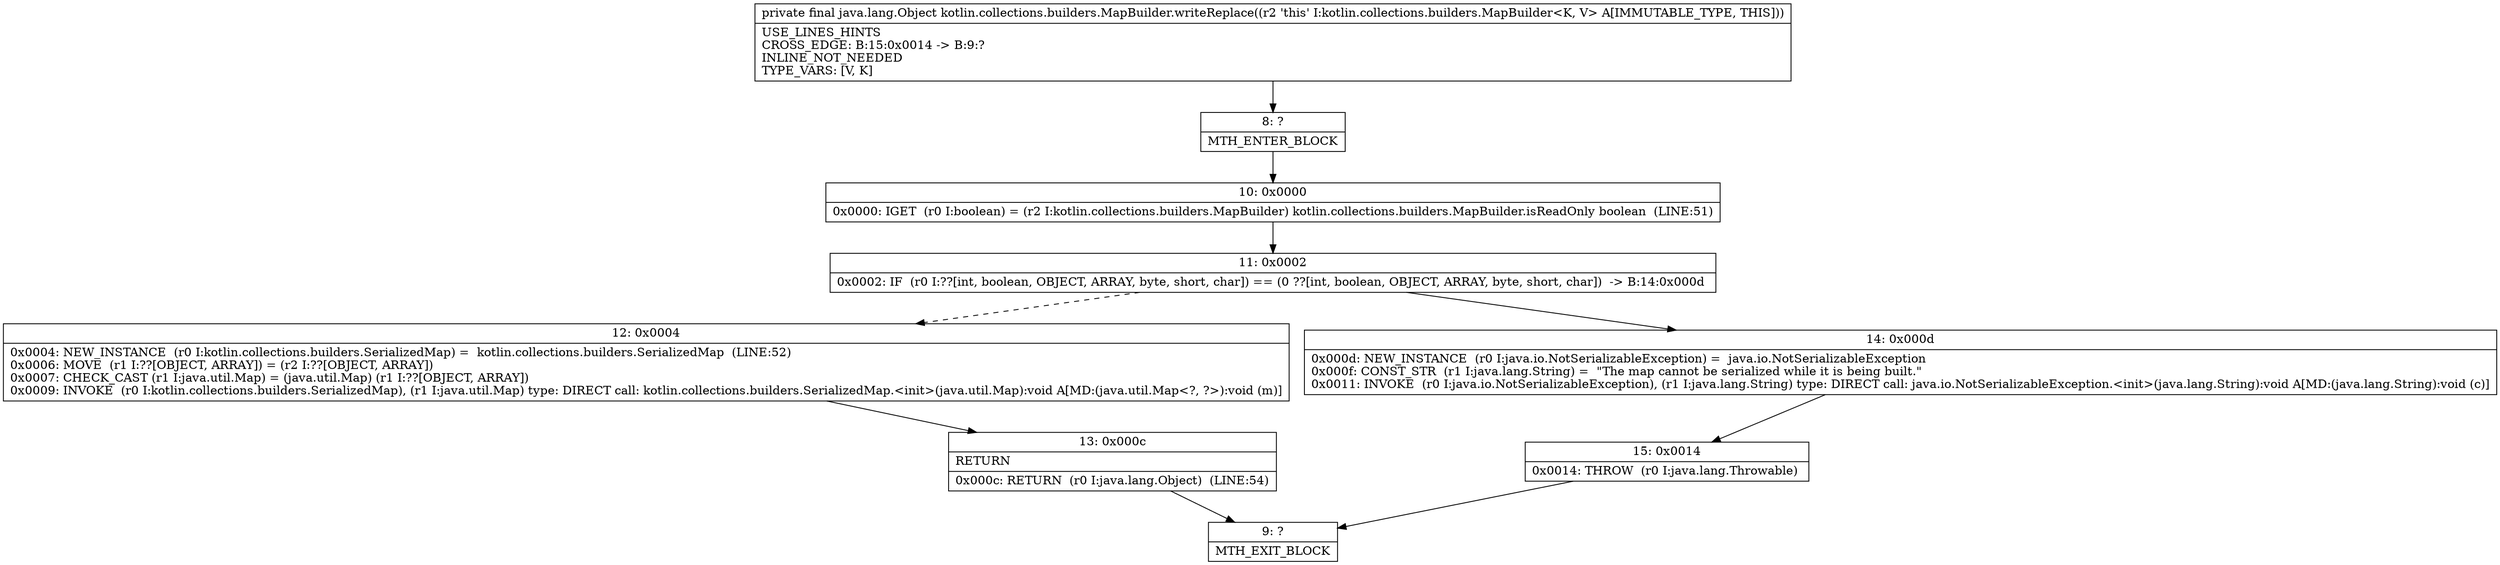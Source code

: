 digraph "CFG forkotlin.collections.builders.MapBuilder.writeReplace()Ljava\/lang\/Object;" {
Node_8 [shape=record,label="{8\:\ ?|MTH_ENTER_BLOCK\l}"];
Node_10 [shape=record,label="{10\:\ 0x0000|0x0000: IGET  (r0 I:boolean) = (r2 I:kotlin.collections.builders.MapBuilder) kotlin.collections.builders.MapBuilder.isReadOnly boolean  (LINE:51)\l}"];
Node_11 [shape=record,label="{11\:\ 0x0002|0x0002: IF  (r0 I:??[int, boolean, OBJECT, ARRAY, byte, short, char]) == (0 ??[int, boolean, OBJECT, ARRAY, byte, short, char])  \-\> B:14:0x000d \l}"];
Node_12 [shape=record,label="{12\:\ 0x0004|0x0004: NEW_INSTANCE  (r0 I:kotlin.collections.builders.SerializedMap) =  kotlin.collections.builders.SerializedMap  (LINE:52)\l0x0006: MOVE  (r1 I:??[OBJECT, ARRAY]) = (r2 I:??[OBJECT, ARRAY]) \l0x0007: CHECK_CAST (r1 I:java.util.Map) = (java.util.Map) (r1 I:??[OBJECT, ARRAY]) \l0x0009: INVOKE  (r0 I:kotlin.collections.builders.SerializedMap), (r1 I:java.util.Map) type: DIRECT call: kotlin.collections.builders.SerializedMap.\<init\>(java.util.Map):void A[MD:(java.util.Map\<?, ?\>):void (m)]\l}"];
Node_13 [shape=record,label="{13\:\ 0x000c|RETURN\l|0x000c: RETURN  (r0 I:java.lang.Object)  (LINE:54)\l}"];
Node_9 [shape=record,label="{9\:\ ?|MTH_EXIT_BLOCK\l}"];
Node_14 [shape=record,label="{14\:\ 0x000d|0x000d: NEW_INSTANCE  (r0 I:java.io.NotSerializableException) =  java.io.NotSerializableException \l0x000f: CONST_STR  (r1 I:java.lang.String) =  \"The map cannot be serialized while it is being built.\" \l0x0011: INVOKE  (r0 I:java.io.NotSerializableException), (r1 I:java.lang.String) type: DIRECT call: java.io.NotSerializableException.\<init\>(java.lang.String):void A[MD:(java.lang.String):void (c)]\l}"];
Node_15 [shape=record,label="{15\:\ 0x0014|0x0014: THROW  (r0 I:java.lang.Throwable) \l}"];
MethodNode[shape=record,label="{private final java.lang.Object kotlin.collections.builders.MapBuilder.writeReplace((r2 'this' I:kotlin.collections.builders.MapBuilder\<K, V\> A[IMMUTABLE_TYPE, THIS]))  | USE_LINES_HINTS\lCROSS_EDGE: B:15:0x0014 \-\> B:9:?\lINLINE_NOT_NEEDED\lTYPE_VARS: [V, K]\l}"];
MethodNode -> Node_8;Node_8 -> Node_10;
Node_10 -> Node_11;
Node_11 -> Node_12[style=dashed];
Node_11 -> Node_14;
Node_12 -> Node_13;
Node_13 -> Node_9;
Node_14 -> Node_15;
Node_15 -> Node_9;
}

